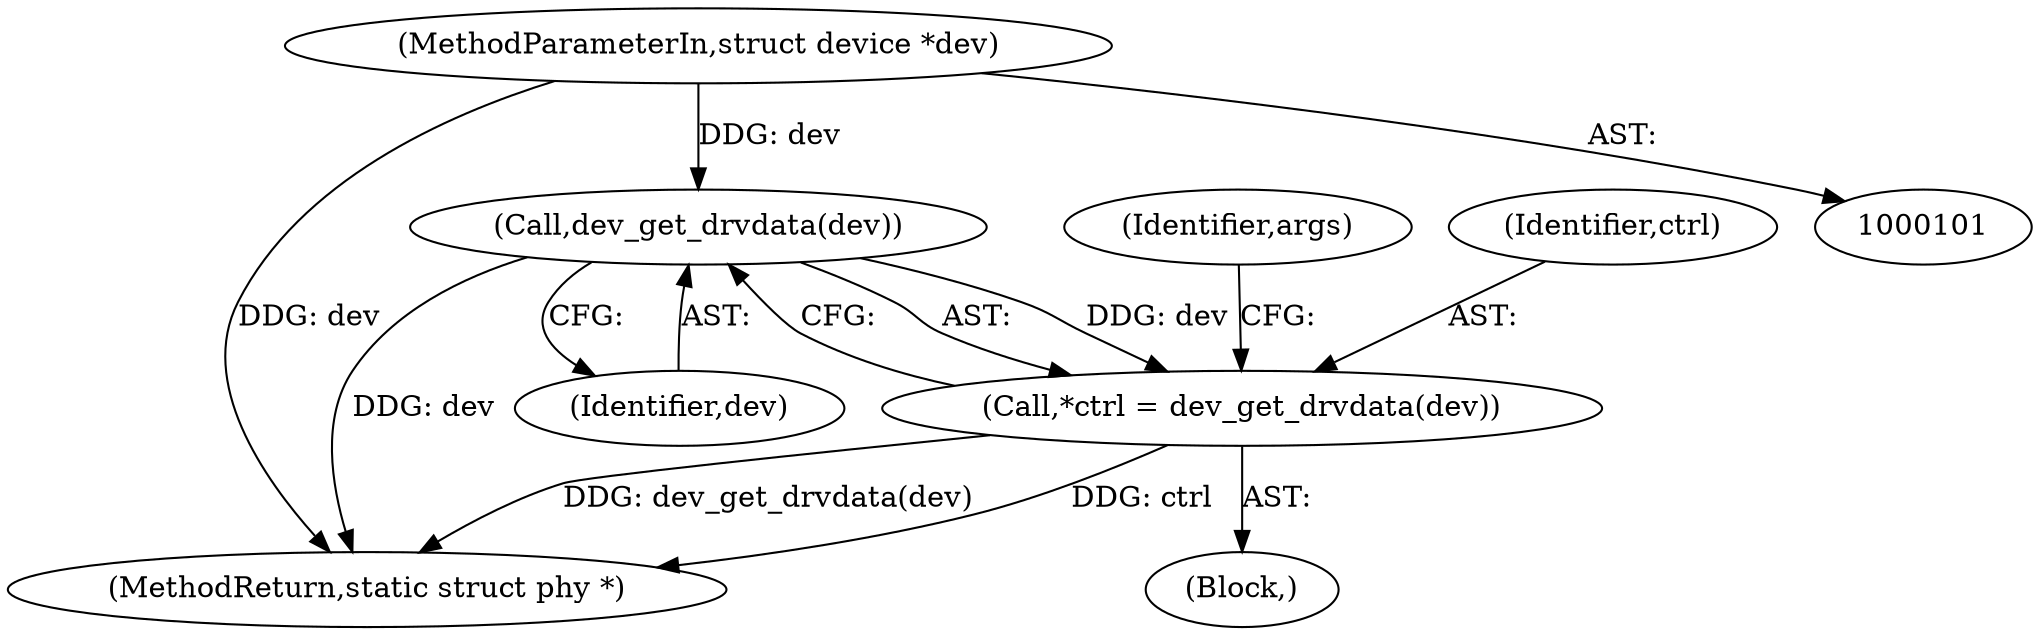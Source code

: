 digraph "0_linux_6acb47d1a318e5b3b7115354ebc4ea060c59d3a1_0@pointer" {
"1000108" [label="(Call,dev_get_drvdata(dev))"];
"1000102" [label="(MethodParameterIn,struct device *dev)"];
"1000106" [label="(Call,*ctrl = dev_get_drvdata(dev))"];
"1000109" [label="(Identifier,dev)"];
"1000108" [label="(Call,dev_get_drvdata(dev))"];
"1000193" [label="(MethodReturn,static struct phy *)"];
"1000106" [label="(Call,*ctrl = dev_get_drvdata(dev))"];
"1000116" [label="(Identifier,args)"];
"1000102" [label="(MethodParameterIn,struct device *dev)"];
"1000104" [label="(Block,)"];
"1000107" [label="(Identifier,ctrl)"];
"1000108" -> "1000106"  [label="AST: "];
"1000108" -> "1000109"  [label="CFG: "];
"1000109" -> "1000108"  [label="AST: "];
"1000106" -> "1000108"  [label="CFG: "];
"1000108" -> "1000193"  [label="DDG: dev"];
"1000108" -> "1000106"  [label="DDG: dev"];
"1000102" -> "1000108"  [label="DDG: dev"];
"1000102" -> "1000101"  [label="AST: "];
"1000102" -> "1000193"  [label="DDG: dev"];
"1000106" -> "1000104"  [label="AST: "];
"1000107" -> "1000106"  [label="AST: "];
"1000116" -> "1000106"  [label="CFG: "];
"1000106" -> "1000193"  [label="DDG: dev_get_drvdata(dev)"];
"1000106" -> "1000193"  [label="DDG: ctrl"];
}
